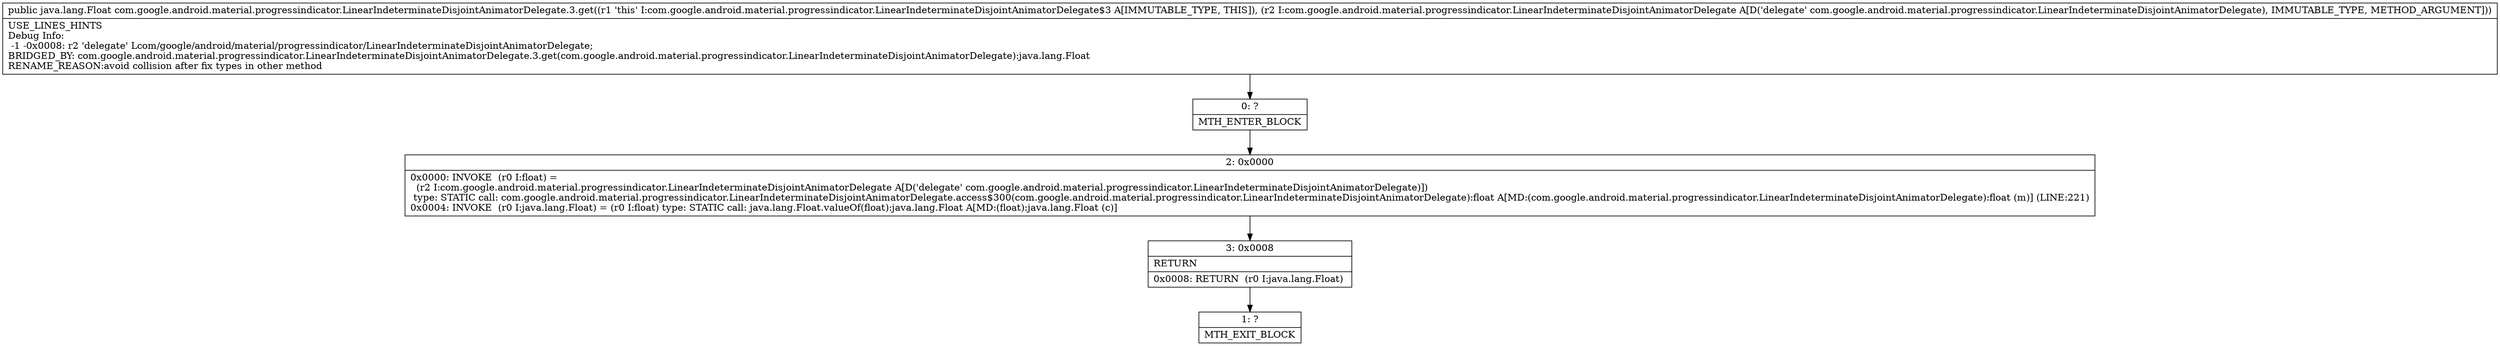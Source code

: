 digraph "CFG forcom.google.android.material.progressindicator.LinearIndeterminateDisjointAnimatorDelegate.3.get(Lcom\/google\/android\/material\/progressindicator\/LinearIndeterminateDisjointAnimatorDelegate;)Ljava\/lang\/Float;" {
Node_0 [shape=record,label="{0\:\ ?|MTH_ENTER_BLOCK\l}"];
Node_2 [shape=record,label="{2\:\ 0x0000|0x0000: INVOKE  (r0 I:float) = \l  (r2 I:com.google.android.material.progressindicator.LinearIndeterminateDisjointAnimatorDelegate A[D('delegate' com.google.android.material.progressindicator.LinearIndeterminateDisjointAnimatorDelegate)])\l type: STATIC call: com.google.android.material.progressindicator.LinearIndeterminateDisjointAnimatorDelegate.access$300(com.google.android.material.progressindicator.LinearIndeterminateDisjointAnimatorDelegate):float A[MD:(com.google.android.material.progressindicator.LinearIndeterminateDisjointAnimatorDelegate):float (m)] (LINE:221)\l0x0004: INVOKE  (r0 I:java.lang.Float) = (r0 I:float) type: STATIC call: java.lang.Float.valueOf(float):java.lang.Float A[MD:(float):java.lang.Float (c)]\l}"];
Node_3 [shape=record,label="{3\:\ 0x0008|RETURN\l|0x0008: RETURN  (r0 I:java.lang.Float) \l}"];
Node_1 [shape=record,label="{1\:\ ?|MTH_EXIT_BLOCK\l}"];
MethodNode[shape=record,label="{public java.lang.Float com.google.android.material.progressindicator.LinearIndeterminateDisjointAnimatorDelegate.3.get((r1 'this' I:com.google.android.material.progressindicator.LinearIndeterminateDisjointAnimatorDelegate$3 A[IMMUTABLE_TYPE, THIS]), (r2 I:com.google.android.material.progressindicator.LinearIndeterminateDisjointAnimatorDelegate A[D('delegate' com.google.android.material.progressindicator.LinearIndeterminateDisjointAnimatorDelegate), IMMUTABLE_TYPE, METHOD_ARGUMENT]))  | USE_LINES_HINTS\lDebug Info:\l  \-1 \-0x0008: r2 'delegate' Lcom\/google\/android\/material\/progressindicator\/LinearIndeterminateDisjointAnimatorDelegate;\lBRIDGED_BY: com.google.android.material.progressindicator.LinearIndeterminateDisjointAnimatorDelegate.3.get(com.google.android.material.progressindicator.LinearIndeterminateDisjointAnimatorDelegate):java.lang.Float\lRENAME_REASON:avoid collision after fix types in other method\l}"];
MethodNode -> Node_0;Node_0 -> Node_2;
Node_2 -> Node_3;
Node_3 -> Node_1;
}

